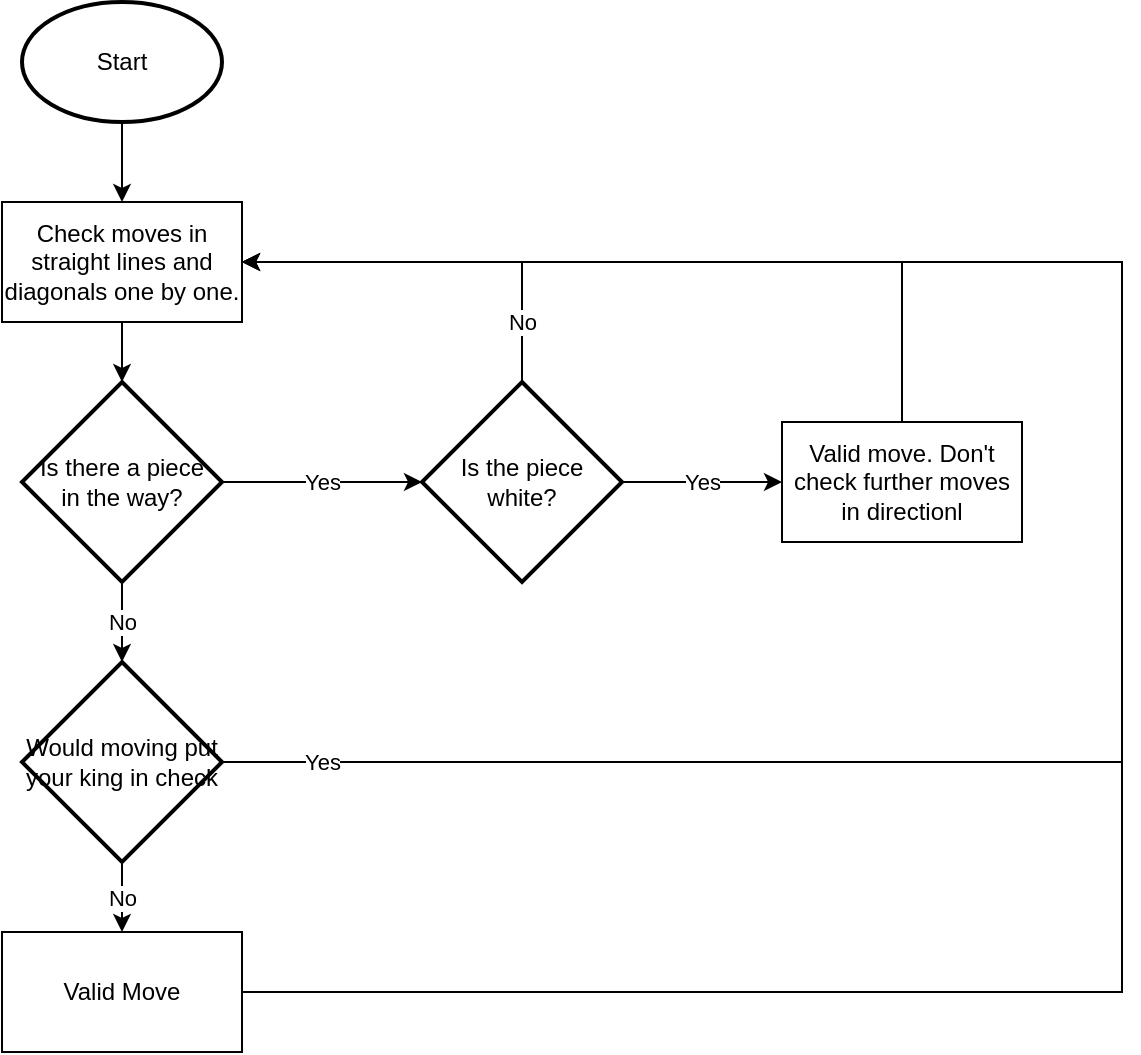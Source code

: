 <mxfile version="16.6.4" type="device"><diagram id="C5RBs43oDa-KdzZeNtuy" name="Page-1"><mxGraphModel dx="1422" dy="705" grid="1" gridSize="10" guides="1" tooltips="1" connect="1" arrows="1" fold="1" page="1" pageScale="1" pageWidth="827" pageHeight="1169" math="0" shadow="0"><root><mxCell id="WIyWlLk6GJQsqaUBKTNV-0"/><mxCell id="WIyWlLk6GJQsqaUBKTNV-1" parent="WIyWlLk6GJQsqaUBKTNV-0"/><mxCell id="cK5lnFQHpsYBw2kftH_5-1" style="edgeStyle=orthogonalEdgeStyle;rounded=0;orthogonalLoop=1;jettySize=auto;html=1;exitX=0.5;exitY=1;exitDx=0;exitDy=0;exitPerimeter=0;entryX=0.5;entryY=0;entryDx=0;entryDy=0;" parent="WIyWlLk6GJQsqaUBKTNV-1" source="cK5lnFQHpsYBw2kftH_5-0" target="cK5lnFQHpsYBw2kftH_5-2" edge="1"><mxGeometry relative="1" as="geometry"><mxPoint x="180" y="150" as="targetPoint"/></mxGeometry></mxCell><mxCell id="cK5lnFQHpsYBw2kftH_5-0" value="Start" style="strokeWidth=2;html=1;shape=mxgraph.flowchart.start_1;whiteSpace=wrap;" parent="WIyWlLk6GJQsqaUBKTNV-1" vertex="1"><mxGeometry x="130" y="60" width="100" height="60" as="geometry"/></mxCell><mxCell id="cK5lnFQHpsYBw2kftH_5-5" style="edgeStyle=orthogonalEdgeStyle;rounded=0;orthogonalLoop=1;jettySize=auto;html=1;exitX=0.5;exitY=1;exitDx=0;exitDy=0;entryX=0.5;entryY=0;entryDx=0;entryDy=0;entryPerimeter=0;" parent="WIyWlLk6GJQsqaUBKTNV-1" source="cK5lnFQHpsYBw2kftH_5-2" target="cK5lnFQHpsYBw2kftH_5-4" edge="1"><mxGeometry relative="1" as="geometry"/></mxCell><mxCell id="cK5lnFQHpsYBw2kftH_5-2" value="Check moves in straight lines and diagonals one by one." style="rounded=0;whiteSpace=wrap;html=1;" parent="WIyWlLk6GJQsqaUBKTNV-1" vertex="1"><mxGeometry x="120" y="160" width="120" height="60" as="geometry"/></mxCell><mxCell id="cK5lnFQHpsYBw2kftH_5-11" value="Yes" style="edgeStyle=orthogonalEdgeStyle;rounded=0;orthogonalLoop=1;jettySize=auto;html=1;exitX=1;exitY=0.5;exitDx=0;exitDy=0;exitPerimeter=0;entryX=0;entryY=0.5;entryDx=0;entryDy=0;entryPerimeter=0;" parent="WIyWlLk6GJQsqaUBKTNV-1" source="cK5lnFQHpsYBw2kftH_5-4" target="cK5lnFQHpsYBw2kftH_5-7" edge="1"><mxGeometry relative="1" as="geometry"/></mxCell><mxCell id="cK5lnFQHpsYBw2kftH_5-16" value="No" style="edgeStyle=orthogonalEdgeStyle;rounded=0;orthogonalLoop=1;jettySize=auto;html=1;exitX=0.5;exitY=1;exitDx=0;exitDy=0;exitPerimeter=0;entryX=0.5;entryY=0;entryDx=0;entryDy=0;entryPerimeter=0;" parent="WIyWlLk6GJQsqaUBKTNV-1" source="cK5lnFQHpsYBw2kftH_5-4" target="cK5lnFQHpsYBw2kftH_5-15" edge="1"><mxGeometry relative="1" as="geometry"/></mxCell><mxCell id="cK5lnFQHpsYBw2kftH_5-4" value="Is there a piece&lt;br&gt;in the way?" style="strokeWidth=2;html=1;shape=mxgraph.flowchart.decision;whiteSpace=wrap;" parent="WIyWlLk6GJQsqaUBKTNV-1" vertex="1"><mxGeometry x="130" y="250" width="100" height="100" as="geometry"/></mxCell><mxCell id="cK5lnFQHpsYBw2kftH_5-9" value="Yes" style="edgeStyle=orthogonalEdgeStyle;rounded=0;orthogonalLoop=1;jettySize=auto;html=1;exitX=1;exitY=0.5;exitDx=0;exitDy=0;exitPerimeter=0;entryX=0;entryY=0.5;entryDx=0;entryDy=0;" parent="WIyWlLk6GJQsqaUBKTNV-1" source="cK5lnFQHpsYBw2kftH_5-7" target="cK5lnFQHpsYBw2kftH_5-8" edge="1"><mxGeometry relative="1" as="geometry"/></mxCell><mxCell id="cK5lnFQHpsYBw2kftH_5-7" value="Is the piece&lt;br&gt;white?" style="strokeWidth=2;html=1;shape=mxgraph.flowchart.decision;whiteSpace=wrap;" parent="WIyWlLk6GJQsqaUBKTNV-1" vertex="1"><mxGeometry x="330" y="250" width="100" height="100" as="geometry"/></mxCell><mxCell id="cK5lnFQHpsYBw2kftH_5-10" style="edgeStyle=orthogonalEdgeStyle;rounded=0;orthogonalLoop=1;jettySize=auto;html=1;entryX=1;entryY=0.5;entryDx=0;entryDy=0;" parent="WIyWlLk6GJQsqaUBKTNV-1" source="cK5lnFQHpsYBw2kftH_5-8" target="cK5lnFQHpsYBw2kftH_5-2" edge="1"><mxGeometry relative="1" as="geometry"><Array as="points"><mxPoint x="570" y="190"/></Array></mxGeometry></mxCell><mxCell id="cK5lnFQHpsYBw2kftH_5-8" value="Valid move. Don't check further moves in directionl" style="rounded=0;whiteSpace=wrap;html=1;" parent="WIyWlLk6GJQsqaUBKTNV-1" vertex="1"><mxGeometry x="510" y="270" width="120" height="60" as="geometry"/></mxCell><mxCell id="cK5lnFQHpsYBw2kftH_5-14" value="No" style="endArrow=none;html=1;rounded=0;exitX=0.5;exitY=0;exitDx=0;exitDy=0;exitPerimeter=0;" parent="WIyWlLk6GJQsqaUBKTNV-1" source="cK5lnFQHpsYBw2kftH_5-7" edge="1"><mxGeometry width="50" height="50" relative="1" as="geometry"><mxPoint x="390" y="380" as="sourcePoint"/><mxPoint x="380" y="190" as="targetPoint"/></mxGeometry></mxCell><mxCell id="cK5lnFQHpsYBw2kftH_5-17" style="edgeStyle=orthogonalEdgeStyle;rounded=0;orthogonalLoop=1;jettySize=auto;html=1;exitX=1;exitY=0.5;exitDx=0;exitDy=0;exitPerimeter=0;entryX=1;entryY=0.5;entryDx=0;entryDy=0;" parent="WIyWlLk6GJQsqaUBKTNV-1" source="cK5lnFQHpsYBw2kftH_5-15" target="cK5lnFQHpsYBw2kftH_5-2" edge="1"><mxGeometry relative="1" as="geometry"><Array as="points"><mxPoint x="680" y="440"/><mxPoint x="680" y="190"/></Array></mxGeometry></mxCell><mxCell id="cK5lnFQHpsYBw2kftH_5-20" value="No" style="edgeStyle=orthogonalEdgeStyle;rounded=0;orthogonalLoop=1;jettySize=auto;html=1;exitX=0.5;exitY=1;exitDx=0;exitDy=0;exitPerimeter=0;entryX=0.5;entryY=0;entryDx=0;entryDy=0;" parent="WIyWlLk6GJQsqaUBKTNV-1" source="cK5lnFQHpsYBw2kftH_5-15" target="cK5lnFQHpsYBw2kftH_5-19" edge="1"><mxGeometry relative="1" as="geometry"/></mxCell><mxCell id="cK5lnFQHpsYBw2kftH_5-15" value="Would moving put your king in check" style="strokeWidth=2;html=1;shape=mxgraph.flowchart.decision;whiteSpace=wrap;" parent="WIyWlLk6GJQsqaUBKTNV-1" vertex="1"><mxGeometry x="130" y="390" width="100" height="100" as="geometry"/></mxCell><mxCell id="cK5lnFQHpsYBw2kftH_5-18" value="Yes" style="endArrow=none;html=1;rounded=0;exitX=1;exitY=0.5;exitDx=0;exitDy=0;exitPerimeter=0;" parent="WIyWlLk6GJQsqaUBKTNV-1" source="cK5lnFQHpsYBw2kftH_5-15" edge="1"><mxGeometry width="50" height="50" relative="1" as="geometry"><mxPoint x="390" y="560" as="sourcePoint"/><mxPoint x="330" y="440" as="targetPoint"/></mxGeometry></mxCell><mxCell id="cK5lnFQHpsYBw2kftH_5-21" style="edgeStyle=orthogonalEdgeStyle;rounded=0;orthogonalLoop=1;jettySize=auto;html=1;exitX=1;exitY=0.5;exitDx=0;exitDy=0;entryX=1;entryY=0.5;entryDx=0;entryDy=0;" parent="WIyWlLk6GJQsqaUBKTNV-1" source="cK5lnFQHpsYBw2kftH_5-19" target="cK5lnFQHpsYBw2kftH_5-2" edge="1"><mxGeometry relative="1" as="geometry"><Array as="points"><mxPoint x="680" y="555"/><mxPoint x="680" y="190"/></Array></mxGeometry></mxCell><mxCell id="cK5lnFQHpsYBw2kftH_5-19" value="Valid Move" style="rounded=0;whiteSpace=wrap;html=1;" parent="WIyWlLk6GJQsqaUBKTNV-1" vertex="1"><mxGeometry x="120" y="525" width="120" height="60" as="geometry"/></mxCell></root></mxGraphModel></diagram></mxfile>